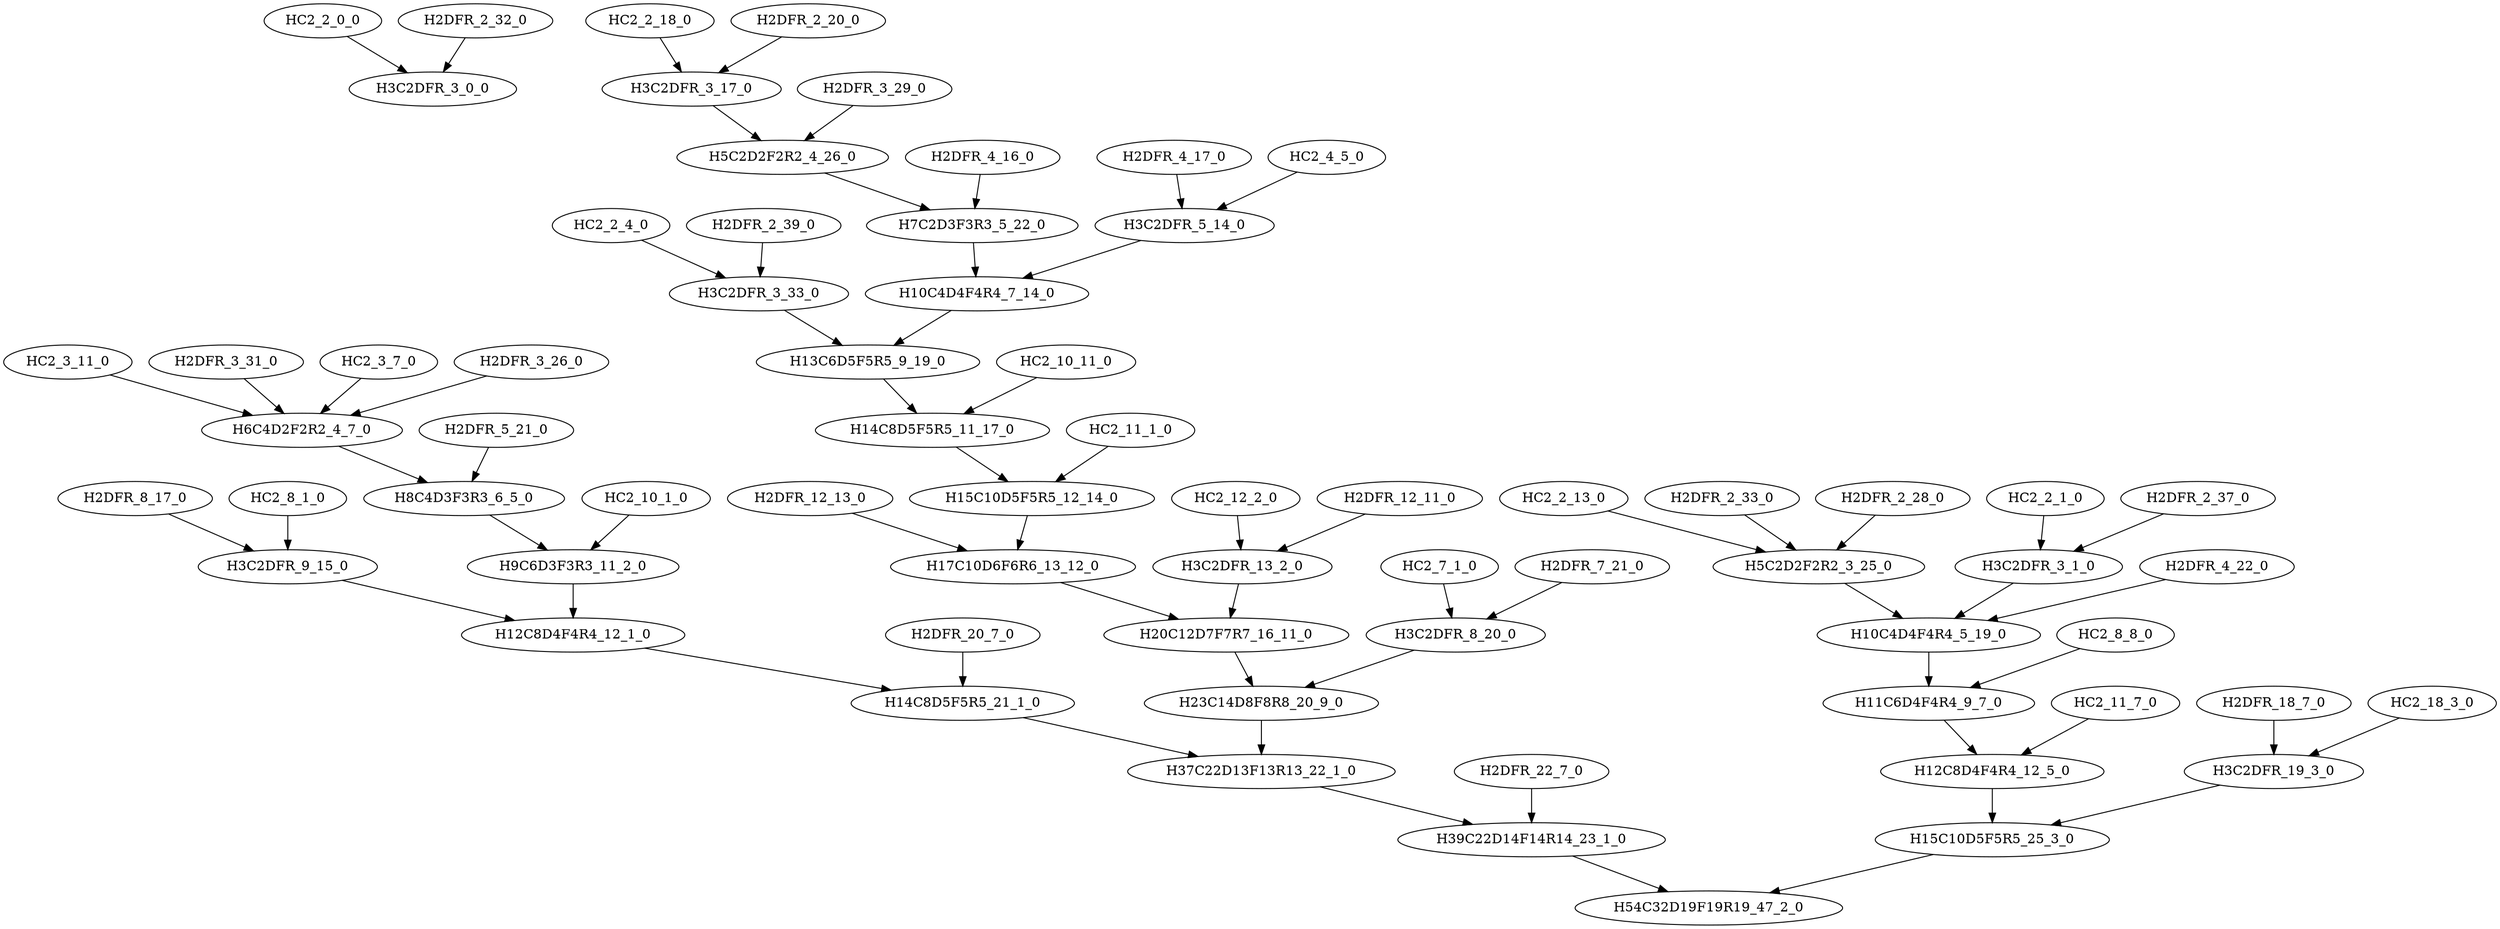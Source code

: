 digraph G {
    HC2_2_0_0 -> H3C2DFR_3_0_0;
    HC2_2_4_0 -> H3C2DFR_3_33_0;
    H2DFR_2_28_0 -> H5C2D2F2R2_3_25_0;
    H2DFR_2_32_0 -> H3C2DFR_3_0_0;
    H2DFR_2_37_0 -> H3C2DFR_3_1_0;
    HC2_2_13_0 -> H5C2D2F2R2_3_25_0;
    HC2_2_18_0 -> H3C2DFR_3_17_0;
    H2DFR_2_33_0 -> H5C2D2F2R2_3_25_0;
    HC2_2_1_0 -> H3C2DFR_3_1_0;
    H2DFR_2_20_0 -> H3C2DFR_3_17_0;
    H2DFR_2_39_0 -> H3C2DFR_3_33_0;
    HC2_3_11_0 -> H6C4D2F2R2_4_7_0;
    H5C2D2F2R2_3_25_0 -> H10C4D4F4R4_5_19_0;
    H3C2DFR_3_1_0 -> H10C4D4F4R4_5_19_0;
    H3C2DFR_3_33_0 -> H13C6D5F5R5_9_19_0;
    H2DFR_3_31_0 -> H6C4D2F2R2_4_7_0;
    HC2_3_7_0 -> H6C4D2F2R2_4_7_0;
    H2DFR_3_26_0 -> H6C4D2F2R2_4_7_0;
    H3C2DFR_3_17_0 -> H5C2D2F2R2_4_26_0;
    H2DFR_3_29_0 -> H5C2D2F2R2_4_26_0;
    H6C4D2F2R2_4_7_0 -> H8C4D3F3R3_6_5_0;
    H5C2D2F2R2_4_26_0 -> H7C2D3F3R3_5_22_0;
    H2DFR_4_22_0 -> H10C4D4F4R4_5_19_0;
    H2DFR_4_16_0 -> H7C2D3F3R3_5_22_0;
    H2DFR_4_17_0 -> H3C2DFR_5_14_0;
    HC2_4_5_0 -> H3C2DFR_5_14_0;
    H2DFR_5_21_0 -> H8C4D3F3R3_6_5_0;
    H7C2D3F3R3_5_22_0 -> H10C4D4F4R4_7_14_0;
    H10C4D4F4R4_5_19_0 -> H11C6D4F4R4_9_7_0;
    H3C2DFR_5_14_0 -> H10C4D4F4R4_7_14_0;
    H8C4D3F3R3_6_5_0 -> H9C6D3F3R3_11_2_0;
    HC2_7_1_0 -> H3C2DFR_8_20_0;
    H2DFR_7_21_0 -> H3C2DFR_8_20_0;
    H10C4D4F4R4_7_14_0 -> H13C6D5F5R5_9_19_0;
    H2DFR_8_17_0 -> H3C2DFR_9_15_0;
    HC2_8_8_0 -> H11C6D4F4R4_9_7_0;
    HC2_8_1_0 -> H3C2DFR_9_15_0;
    H3C2DFR_8_20_0 -> H23C14D8F8R8_20_9_0;
    H11C6D4F4R4_9_7_0 -> H12C8D4F4R4_12_5_0;
    H3C2DFR_9_15_0 -> H12C8D4F4R4_12_1_0;
    H13C6D5F5R5_9_19_0 -> H14C8D5F5R5_11_17_0;
    HC2_10_11_0 -> H14C8D5F5R5_11_17_0;
    HC2_10_1_0 -> H9C6D3F3R3_11_2_0;
    HC2_11_1_0 -> H15C10D5F5R5_12_14_0;
    H9C6D3F3R3_11_2_0 -> H12C8D4F4R4_12_1_0;
    HC2_11_7_0 -> H12C8D4F4R4_12_5_0;
    H14C8D5F5R5_11_17_0 -> H15C10D5F5R5_12_14_0;
    HC2_12_2_0 -> H3C2DFR_13_2_0;
    H12C8D4F4R4_12_1_0 -> H14C8D5F5R5_21_1_0;
    H15C10D5F5R5_12_14_0 -> H17C10D6F6R6_13_12_0;
    H12C8D4F4R4_12_5_0 -> H15C10D5F5R5_25_3_0;
    H2DFR_12_11_0 -> H3C2DFR_13_2_0;
    H2DFR_12_13_0 -> H17C10D6F6R6_13_12_0;
    H17C10D6F6R6_13_12_0 -> H20C12D7F7R7_16_11_0;
    H3C2DFR_13_2_0 -> H20C12D7F7R7_16_11_0;
    H20C12D7F7R7_16_11_0 -> H23C14D8F8R8_20_9_0;
    H2DFR_18_7_0 -> H3C2DFR_19_3_0;
    HC2_18_3_0 -> H3C2DFR_19_3_0;
    H3C2DFR_19_3_0 -> H15C10D5F5R5_25_3_0;
    H23C14D8F8R8_20_9_0 -> H37C22D13F13R13_22_1_0;
    H2DFR_20_7_0 -> H14C8D5F5R5_21_1_0;
    H14C8D5F5R5_21_1_0 -> H37C22D13F13R13_22_1_0;
    H37C22D13F13R13_22_1_0 -> H39C22D14F14R14_23_1_0;
    H2DFR_22_7_0 -> H39C22D14F14R14_23_1_0;
    H39C22D14F14R14_23_1_0 -> H54C32D19F19R19_47_2_0;
    H15C10D5F5R5_25_3_0 -> H54C32D19F19R19_47_2_0;
}
